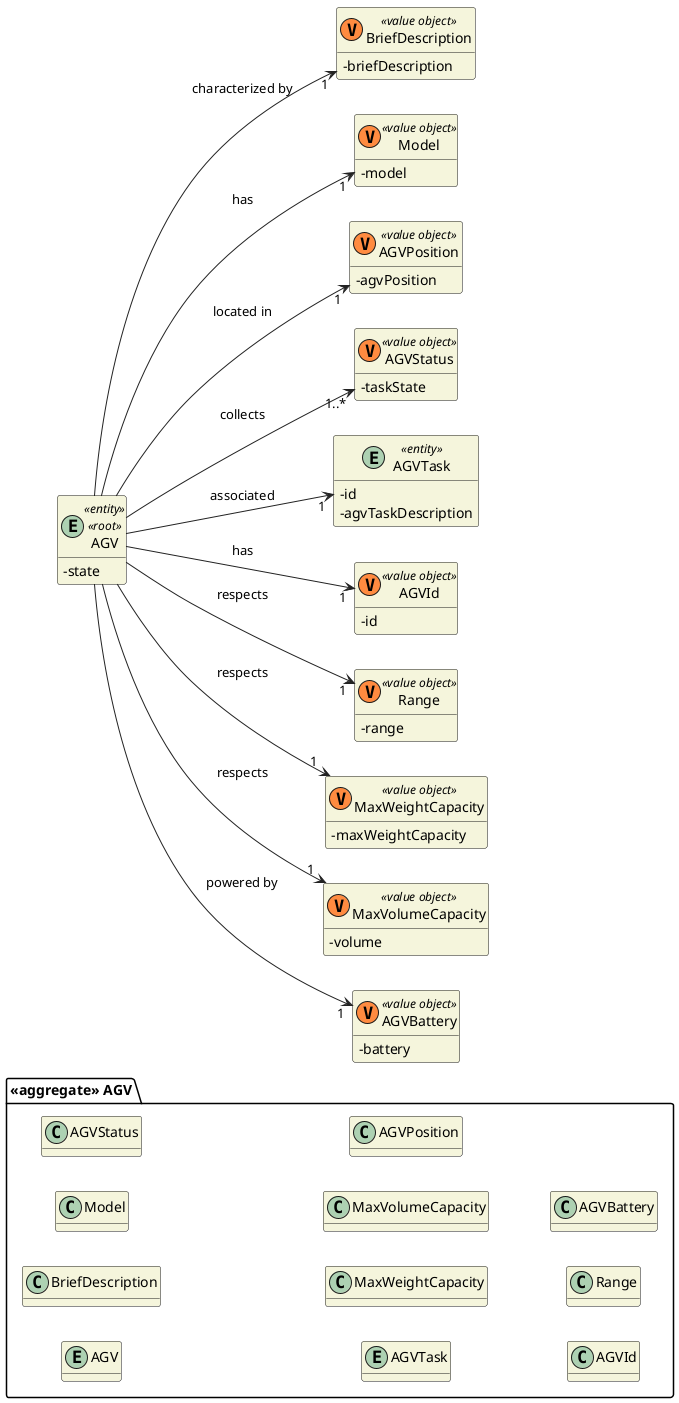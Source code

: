 @startuml

hide methods
left to right direction
skinparam classAttributeIconSize 0
skinparam classBackgroundColor beige
skinparam ArrowColor #222222


package "<<aggregate>> AGV" {
    entity AGV
    class BriefDescription
    class Model
    class AGVStatus
    entity AGVTask
    class MaxWeightCapacity
    class MaxVolumeCapacity
    class AGVPosition
    class AGVId
    class Range
    class AGVBattery
}


entity AGV <<entity>> <<root>> {
    -state
}


entity AGV <<entity>> <<root>> {}

class BriefDescription <<(V,#FF8B40) value object>> {
-briefDescription
}

class Model <<(V,#FF8B40) value object>> {
-model
}

class AGVPosition <<(V,#FF8B40) value object>> {
-agvPosition
}

class AGVStatus<<(V,#FF8B40) value object>> {
    -taskState
}

entity AGVTask <<entity>> {
    -id
    -agvTaskDescription
}

class AGVId <<(V,#FF8B40) value object>> {
-id
}

class Range <<(V,#FF8B40) value object>> {
-range
}

class MaxWeightCapacity <<(V,#FF8B40) value object>> {
-maxWeightCapacity
}

class MaxVolumeCapacity <<(V,#FF8B40) value object>> {
-volume
}

class AGVBattery <<(V,#FF8B40) value object>> {
-battery
}


AGV --> "1" AGVId : has
AGV --> "1" Range : respects
AGV --> "1" AGVTask : associated
AGV --> "1..*" AGVStatus : collects
AGV --> "1" Model : has
AGV --> "1" BriefDescription : characterized by
AGV --> "1" MaxWeightCapacity : respects
AGV --> "1" MaxVolumeCapacity : respects
AGV --> "1" AGVPosition : located in
AGV --> "1" AGVBattery : powered by



@enduml